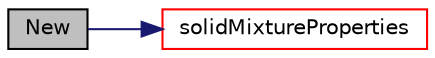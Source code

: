 digraph "New"
{
  bgcolor="transparent";
  edge [fontname="Helvetica",fontsize="10",labelfontname="Helvetica",labelfontsize="10"];
  node [fontname="Helvetica",fontsize="10",shape=record];
  rankdir="LR";
  Node1218 [label="New",height=0.2,width=0.4,color="black", fillcolor="grey75", style="filled", fontcolor="black"];
  Node1218 -> Node1219 [color="midnightblue",fontsize="10",style="solid",fontname="Helvetica"];
  Node1219 [label="solidMixtureProperties",height=0.2,width=0.4,color="red",URL="$a31305.html#a8f531b69cced5b7c79ce2beb05b8aa2b",tooltip="Construct from dictionary. "];
}

